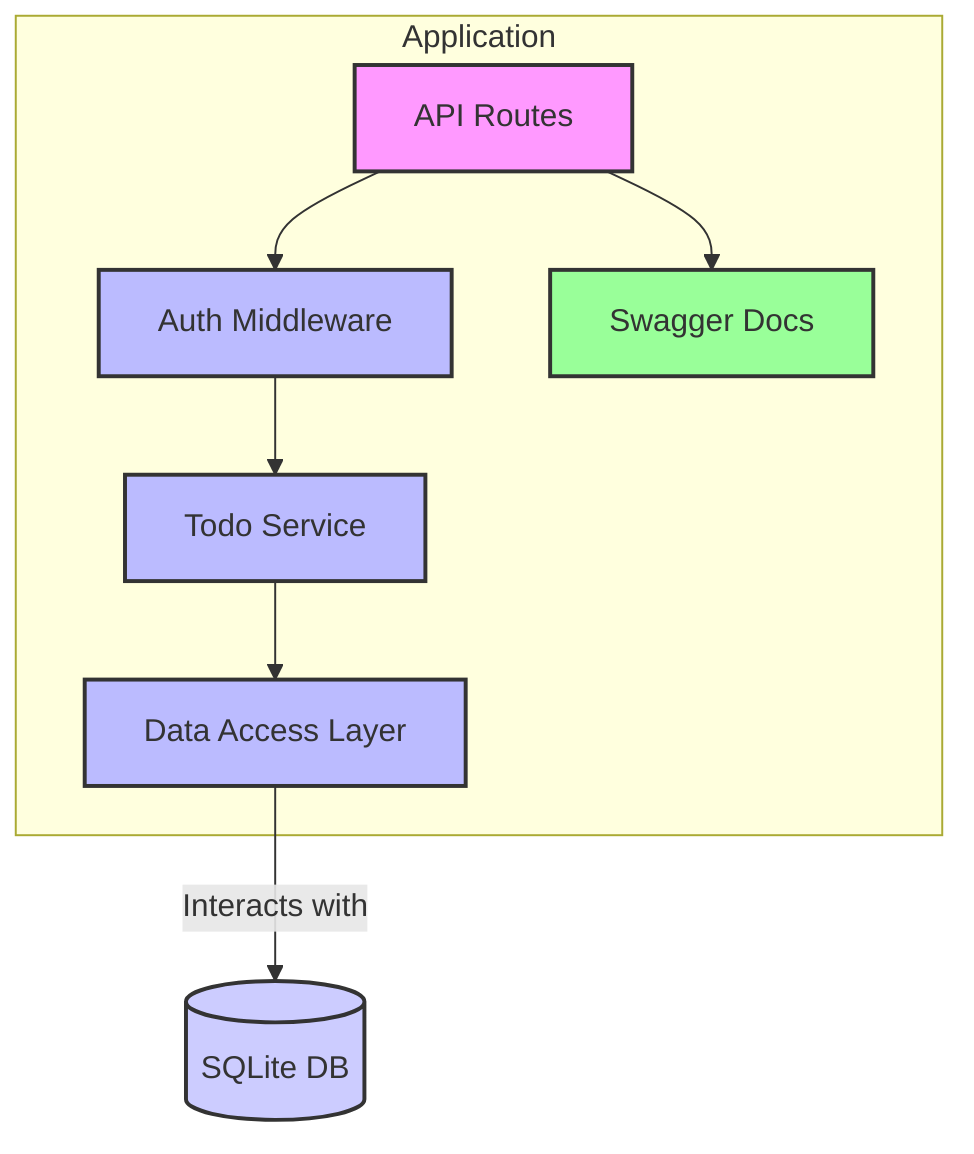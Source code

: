 graph TD
    A[API Routes] --> B[Auth Middleware]
    B --> C[Todo Service]
    C --> D[Data Access Layer]
    D -- Interacts with --> E[(SQLite DB)]
    A --> F[Swagger Docs]

    subgraph "Application"
        A
        B
        C
        D
        F
    end

    style A fill:#f9f,stroke:#333,stroke-width:2px
    style B fill:#bbf,stroke:#333,stroke-width:2px
    style C fill:#bbf,stroke:#333,stroke-width:2px
    style D fill:#bbf,stroke:#333,stroke-width:2px
    style E fill:#ccf,stroke:#333,stroke-width:2px
    style F fill:#9f9,stroke:#333,stroke-width:2px